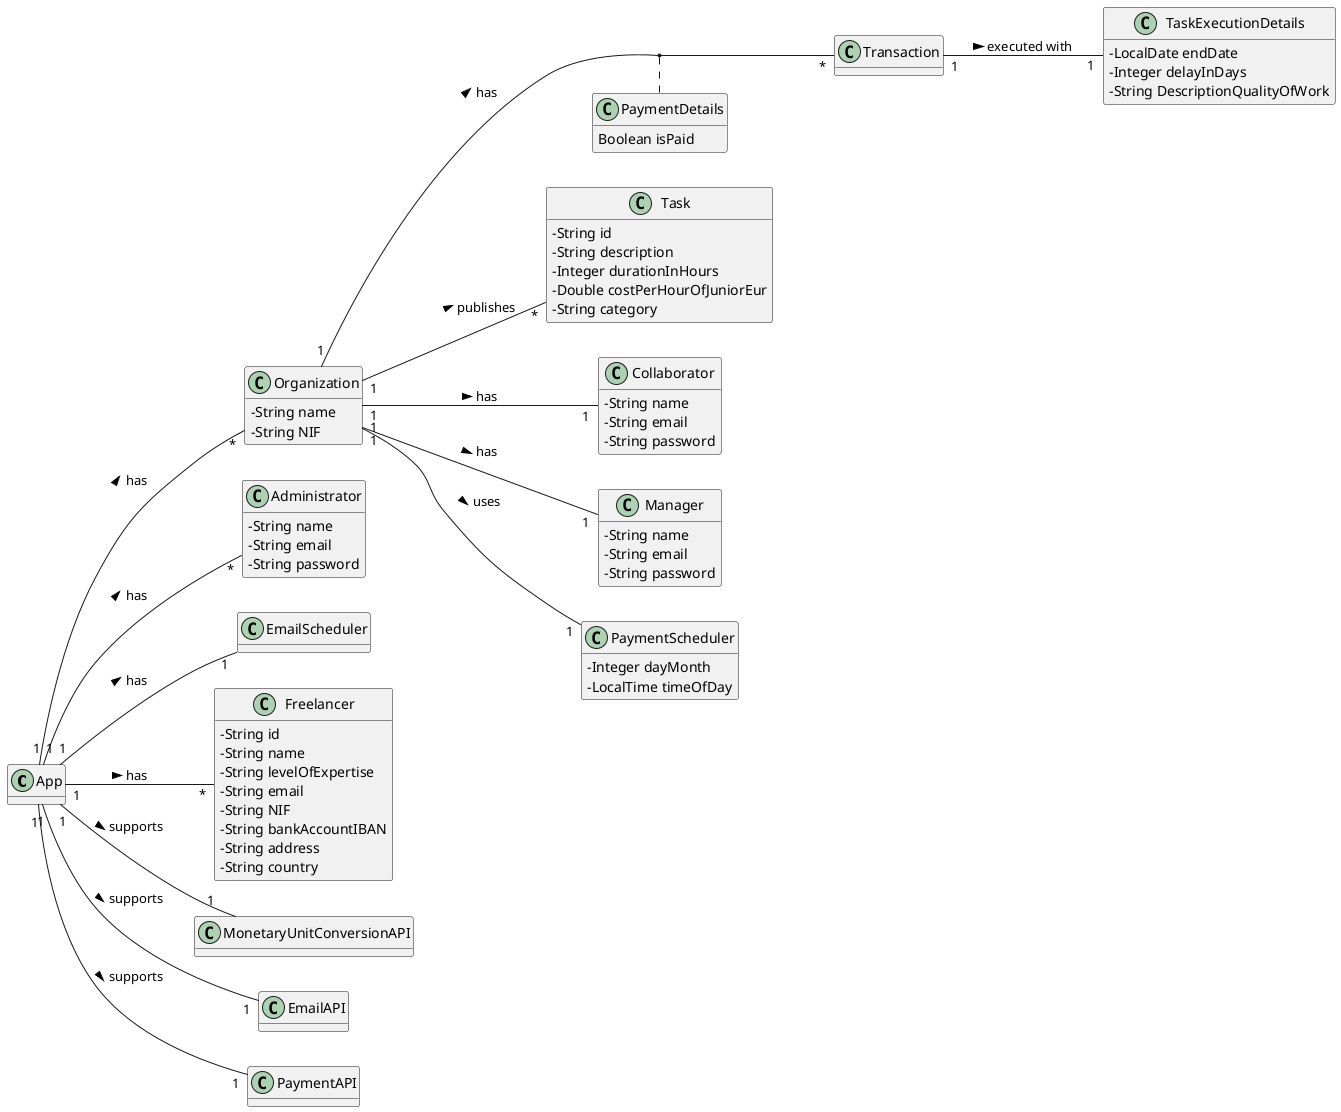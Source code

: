 @startuml MD

skinparam classAttributeIconSize 0
hide methods
left to right direction

class App {

}

class Organization {
        - String name
        - String NIF
}

class Transaction {

}

class Task {
        - String id
        - String description
        - Integer durationInHours
        - Double costPerHourOfJuniorEur
        - String category
}

class PaymentDetails {
        Boolean isPaid
}

class TaskExecutionDetails {
        - LocalDate endDate
        - Integer delayInDays
        - String DescriptionQualityOfWork
}

class Collaborator {
        - String name
        - String email
        - String password
}

class Manager {
        - String name
        - String email
        - String password
}

class PaymentScheduler {
        - Integer dayMonth
        - LocalTime timeOfDay
}

class Administrator {
        - String name
        - String email
        - String password
}

class EmailScheduler {

}

class Freelancer {
        - String id
        - String name
        - String levelOfExpertise
        - String email
        - String NIF
        - String bankAccountIBAN
        - String address
        - String country
}

Transaction                  "1" -- "1"      TaskExecutionDetails      : executed with >
Organization                 "1" -- "1"      Collaborator              : has >
Organization                 "1" -- "1"      Manager                   : has >
Organization                 "1" -- "1"      PaymentScheduler          : uses >
Organization                 "1" -- "*"      Task                      : publishes >
Organization                 "1" -- "*"      Transaction               : has >
App                          "1" -- "1"      MonetaryUnitConversionAPI : supports >
App                          "1" -- "*"      Organization              : has >
App                          "1" -- "1"      EmailAPI                  : supports >
App                          "1" -- "1"      PaymentAPI                : supports >
App                          "1" -- "*"      Administrator             : has >
App                          "1" -- "*"      Freelancer                : has >
App                          "1" -- "1"      EmailScheduler            : has >
(Organization, Transaction)      ..          PaymentDetails

@enduml